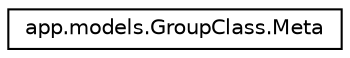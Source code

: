 digraph "Graphical Class Hierarchy"
{
 // LATEX_PDF_SIZE
  edge [fontname="Helvetica",fontsize="10",labelfontname="Helvetica",labelfontsize="10"];
  node [fontname="Helvetica",fontsize="10",shape=record];
  rankdir="LR";
  Node0 [label="app.models.GroupClass.Meta",height=0.2,width=0.4,color="black", fillcolor="white", style="filled",URL="$classapp_1_1models_1_1GroupClass_1_1Meta.html",tooltip=" "];
}
